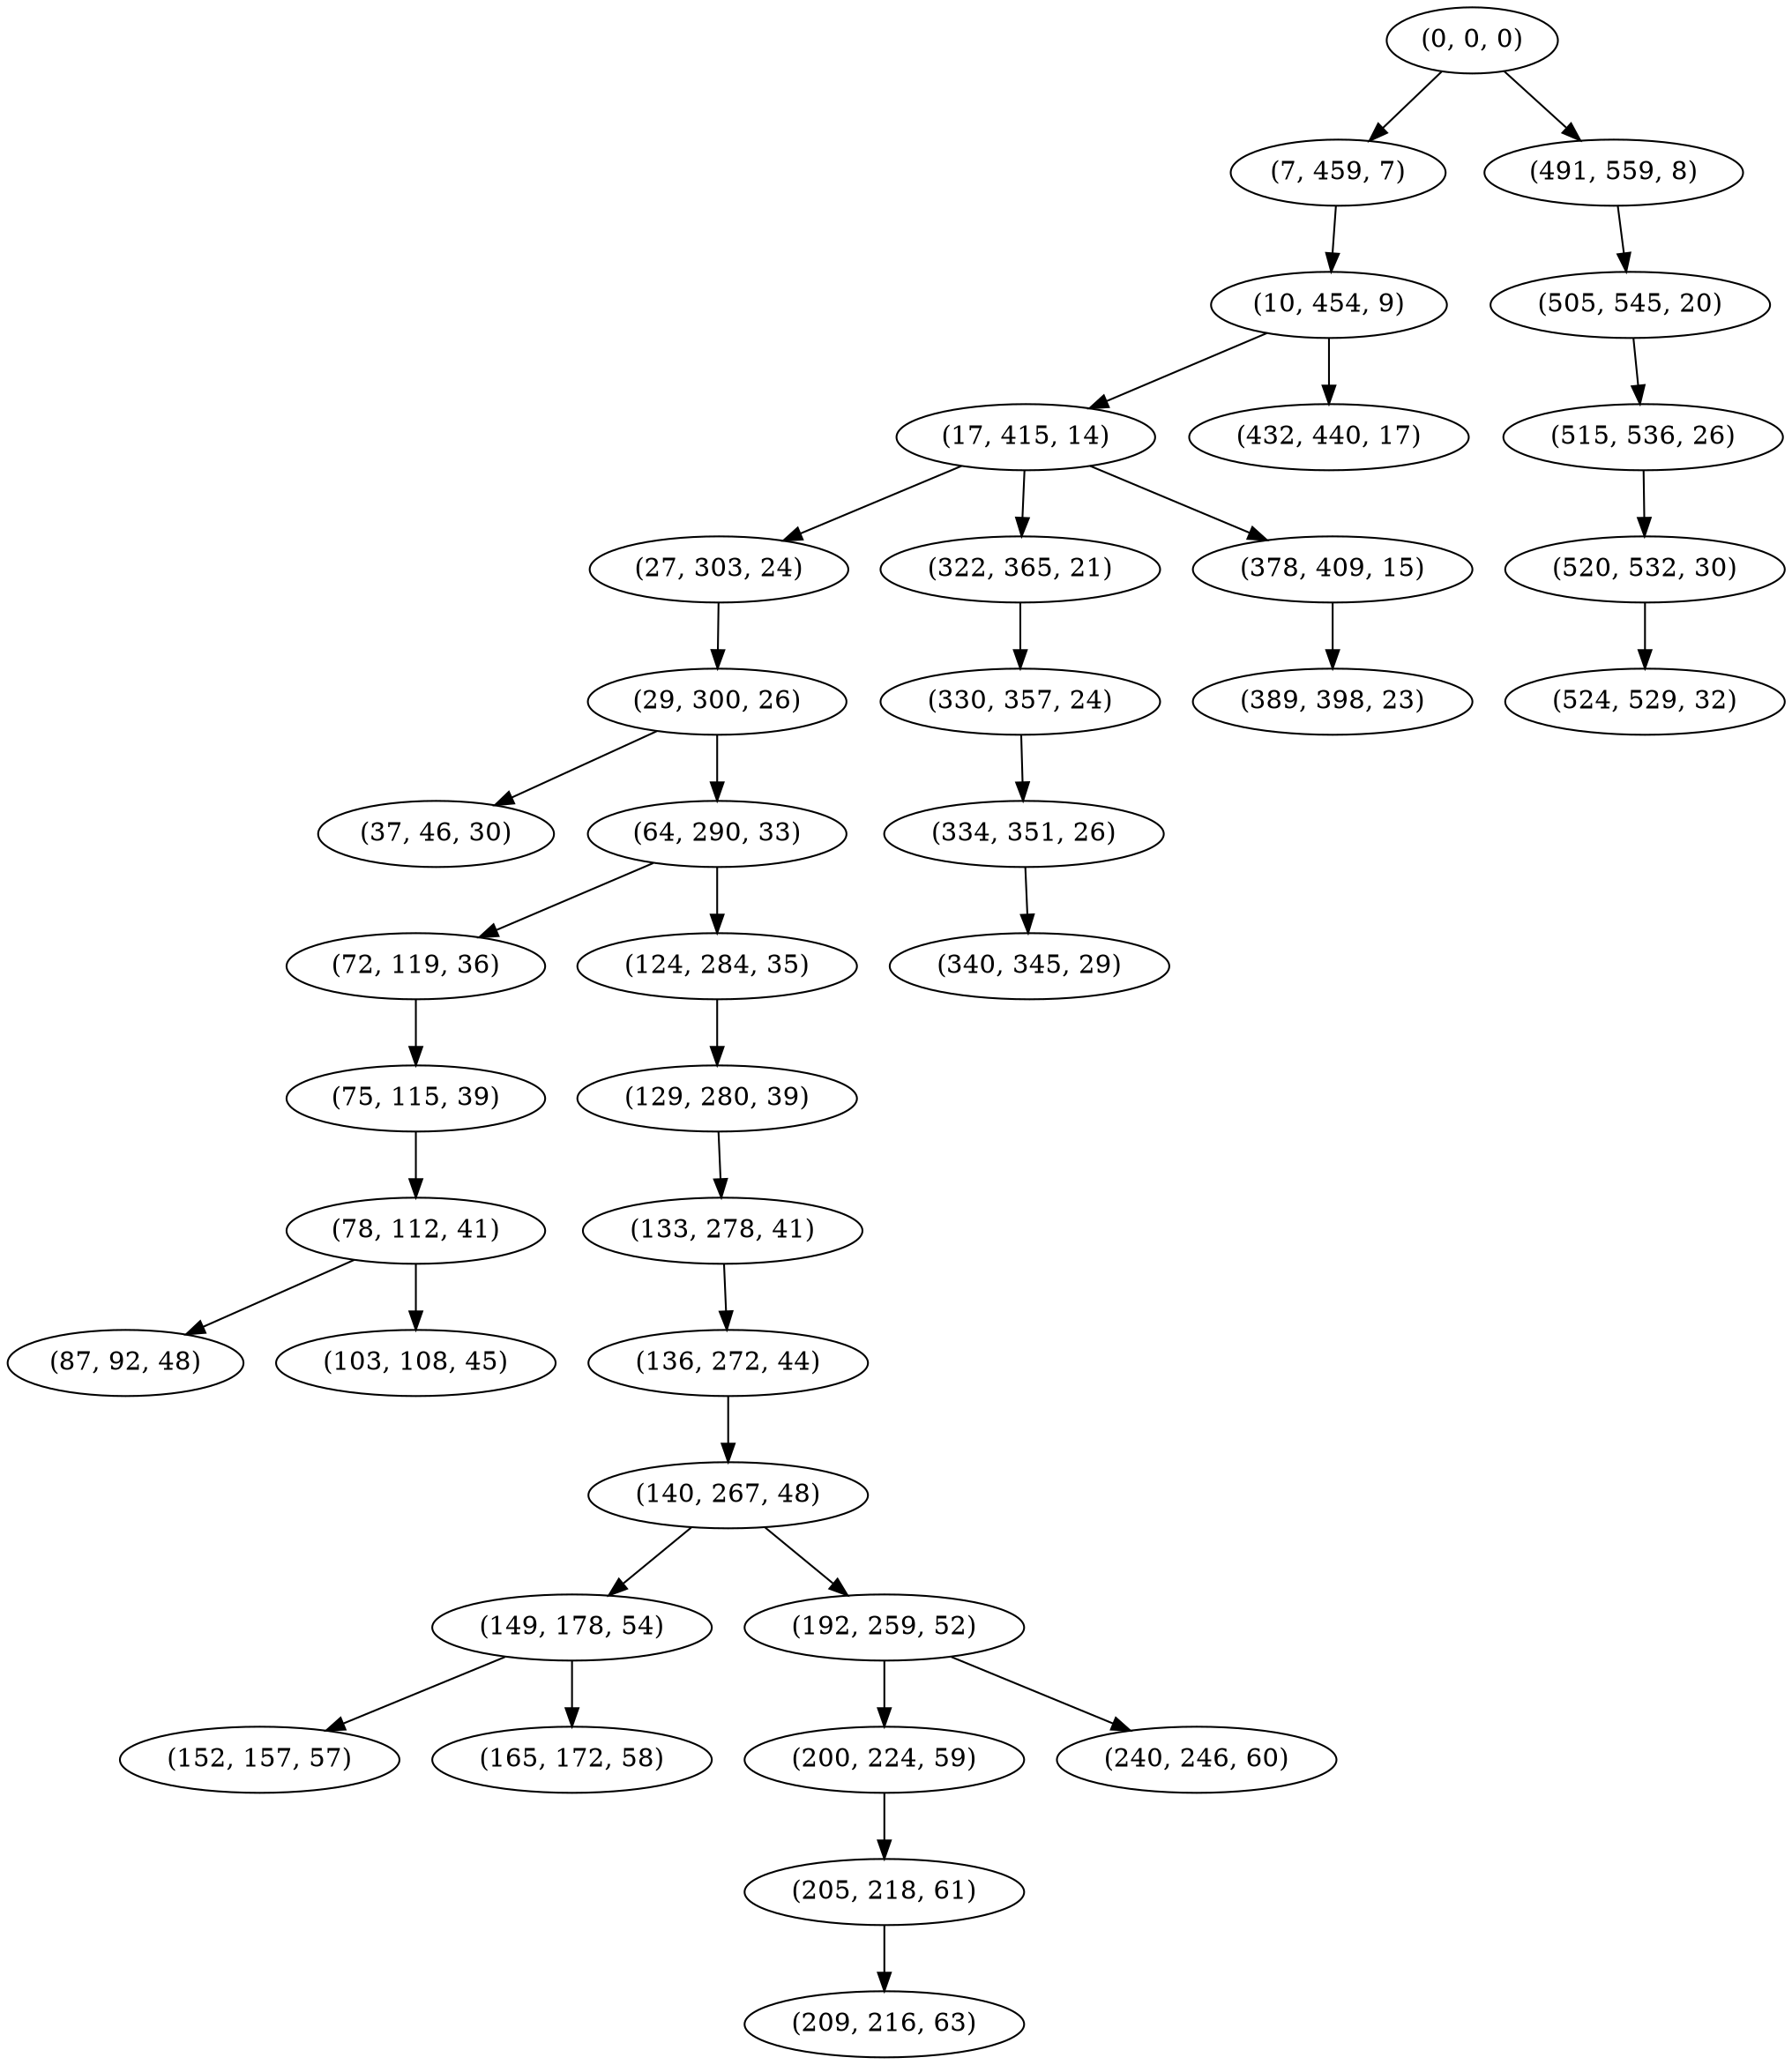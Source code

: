 digraph tree {
    "(0, 0, 0)";
    "(7, 459, 7)";
    "(10, 454, 9)";
    "(17, 415, 14)";
    "(27, 303, 24)";
    "(29, 300, 26)";
    "(37, 46, 30)";
    "(64, 290, 33)";
    "(72, 119, 36)";
    "(75, 115, 39)";
    "(78, 112, 41)";
    "(87, 92, 48)";
    "(103, 108, 45)";
    "(124, 284, 35)";
    "(129, 280, 39)";
    "(133, 278, 41)";
    "(136, 272, 44)";
    "(140, 267, 48)";
    "(149, 178, 54)";
    "(152, 157, 57)";
    "(165, 172, 58)";
    "(192, 259, 52)";
    "(200, 224, 59)";
    "(205, 218, 61)";
    "(209, 216, 63)";
    "(240, 246, 60)";
    "(322, 365, 21)";
    "(330, 357, 24)";
    "(334, 351, 26)";
    "(340, 345, 29)";
    "(378, 409, 15)";
    "(389, 398, 23)";
    "(432, 440, 17)";
    "(491, 559, 8)";
    "(505, 545, 20)";
    "(515, 536, 26)";
    "(520, 532, 30)";
    "(524, 529, 32)";
    "(0, 0, 0)" -> "(7, 459, 7)";
    "(0, 0, 0)" -> "(491, 559, 8)";
    "(7, 459, 7)" -> "(10, 454, 9)";
    "(10, 454, 9)" -> "(17, 415, 14)";
    "(10, 454, 9)" -> "(432, 440, 17)";
    "(17, 415, 14)" -> "(27, 303, 24)";
    "(17, 415, 14)" -> "(322, 365, 21)";
    "(17, 415, 14)" -> "(378, 409, 15)";
    "(27, 303, 24)" -> "(29, 300, 26)";
    "(29, 300, 26)" -> "(37, 46, 30)";
    "(29, 300, 26)" -> "(64, 290, 33)";
    "(64, 290, 33)" -> "(72, 119, 36)";
    "(64, 290, 33)" -> "(124, 284, 35)";
    "(72, 119, 36)" -> "(75, 115, 39)";
    "(75, 115, 39)" -> "(78, 112, 41)";
    "(78, 112, 41)" -> "(87, 92, 48)";
    "(78, 112, 41)" -> "(103, 108, 45)";
    "(124, 284, 35)" -> "(129, 280, 39)";
    "(129, 280, 39)" -> "(133, 278, 41)";
    "(133, 278, 41)" -> "(136, 272, 44)";
    "(136, 272, 44)" -> "(140, 267, 48)";
    "(140, 267, 48)" -> "(149, 178, 54)";
    "(140, 267, 48)" -> "(192, 259, 52)";
    "(149, 178, 54)" -> "(152, 157, 57)";
    "(149, 178, 54)" -> "(165, 172, 58)";
    "(192, 259, 52)" -> "(200, 224, 59)";
    "(192, 259, 52)" -> "(240, 246, 60)";
    "(200, 224, 59)" -> "(205, 218, 61)";
    "(205, 218, 61)" -> "(209, 216, 63)";
    "(322, 365, 21)" -> "(330, 357, 24)";
    "(330, 357, 24)" -> "(334, 351, 26)";
    "(334, 351, 26)" -> "(340, 345, 29)";
    "(378, 409, 15)" -> "(389, 398, 23)";
    "(491, 559, 8)" -> "(505, 545, 20)";
    "(505, 545, 20)" -> "(515, 536, 26)";
    "(515, 536, 26)" -> "(520, 532, 30)";
    "(520, 532, 30)" -> "(524, 529, 32)";
}

